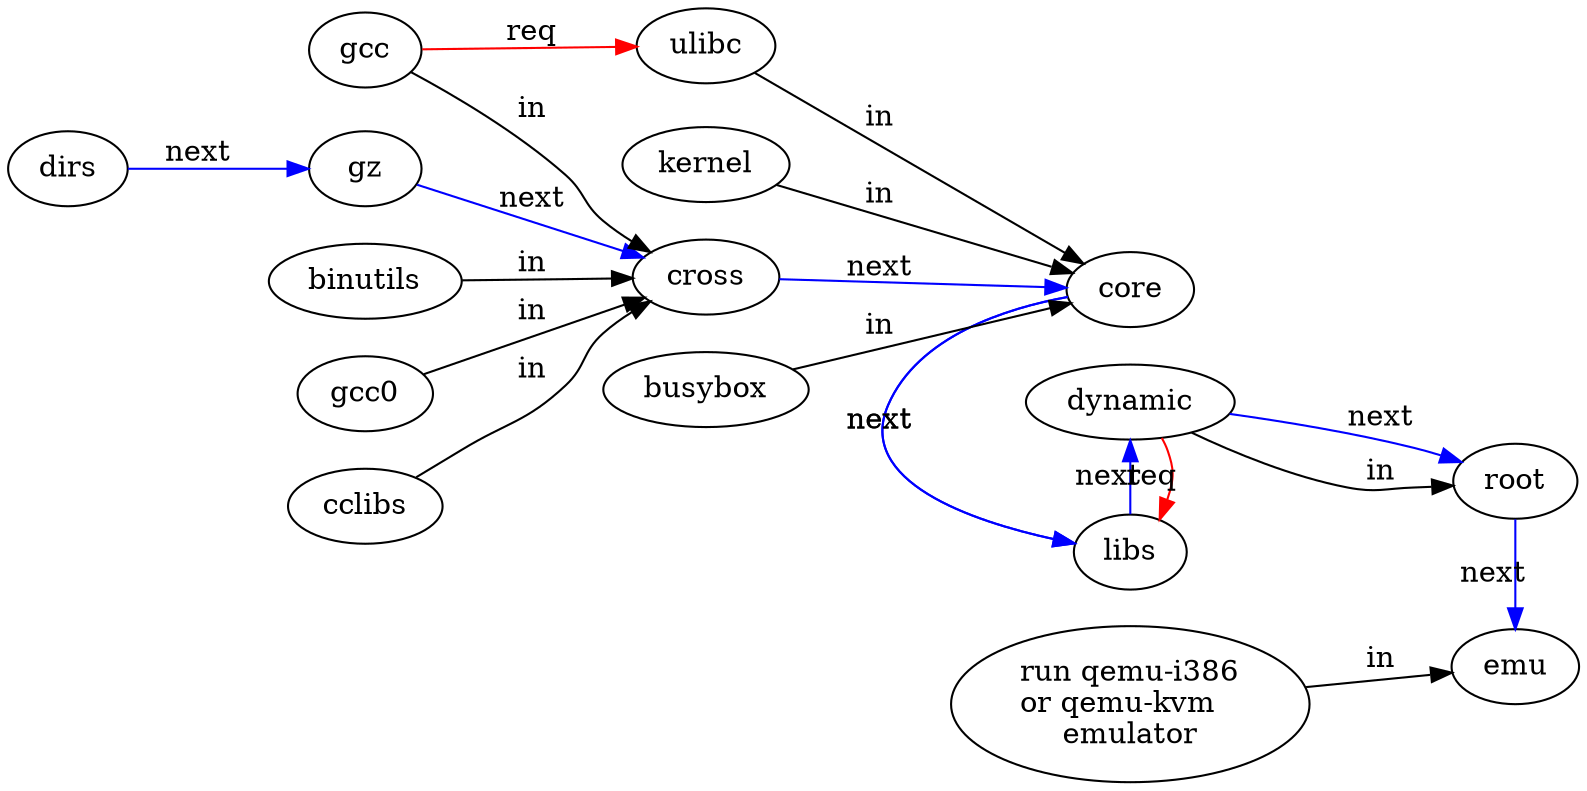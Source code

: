 digraph {
    rankdir=LR;
    dirs -> gz -> cross -> core -> libs -> dynamic -> root -> emu [label=next,color=blue];
    gcc0 -> cross [label=in];
    gcc -> cross [label=in];
    cclibs -> cross [label=in];
    binutils -> cross [label=in];
    
    kernel -> core [label=in];
    ulibc -> core [label=in];
    busybox -> core [label=in];

	"run qemu-i386\lor qemu-kvm\lemulator" -> emu [label=in];
	
	gcc -> ulibc [label=req,color=red];
	
	{ rank=same;
	dynamic -> libs [label=req,color=red];
	core -> libs [label=next,color=blue];
	}
	dynamic -> root [label=in];
	
	{ rank=same; root; emu; }
}